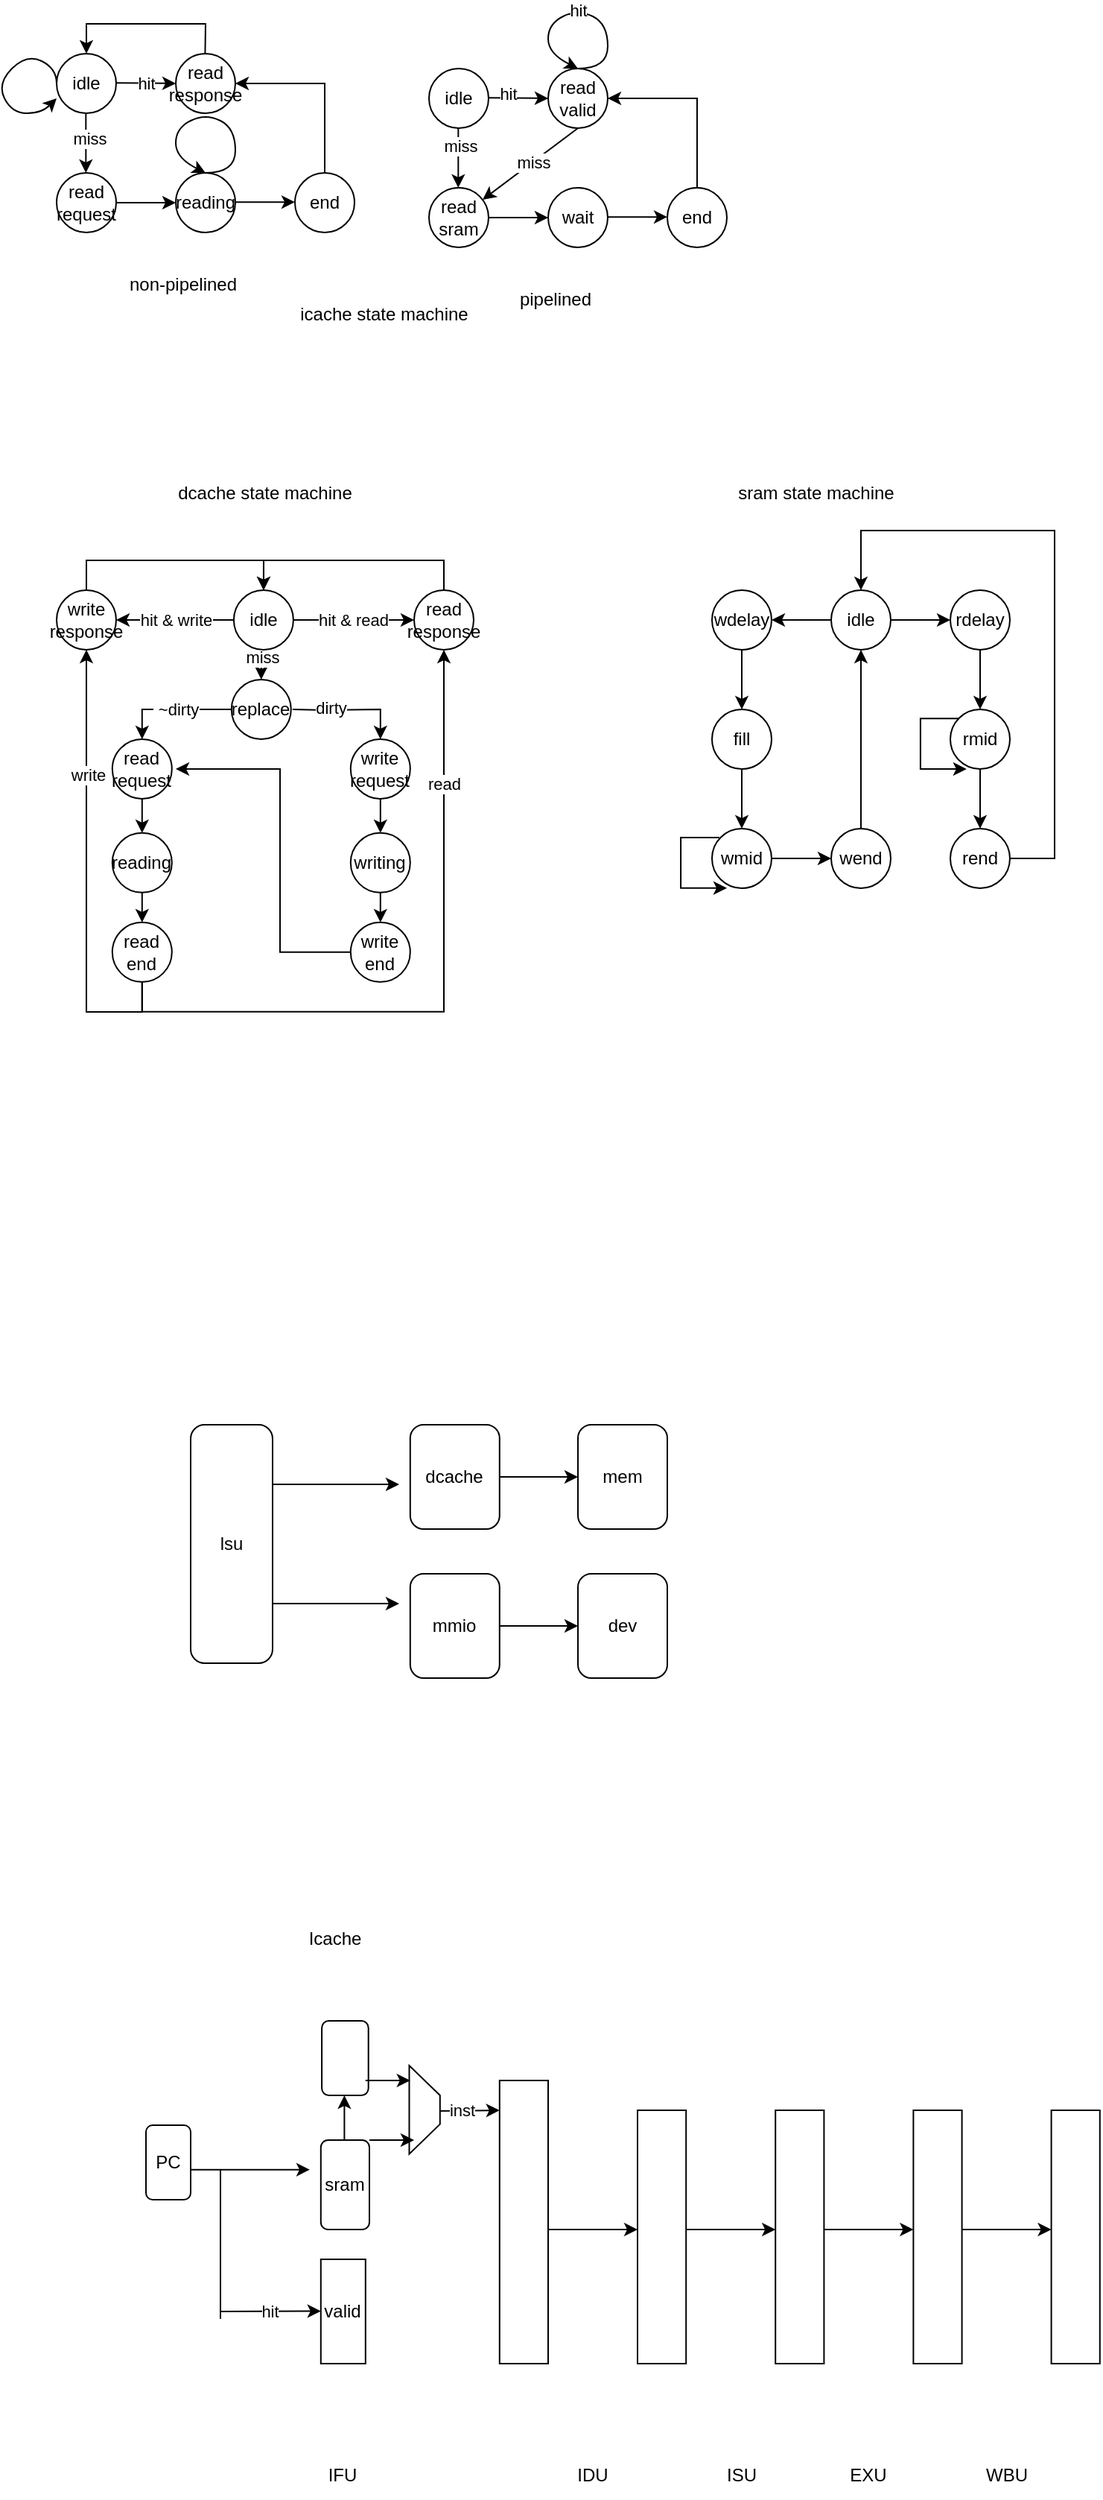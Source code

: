 <mxfile version="22.1.11" type="github">
  <diagram name="Page-1" id="6IvI2dqGOkwv_t9zODMt">
    <mxGraphModel dx="772" dy="395" grid="1" gridSize="10" guides="1" tooltips="0" connect="1" arrows="1" fold="1" page="1" pageScale="1" pageWidth="827" pageHeight="1169" math="0" shadow="0">
      <root>
        <mxCell id="0" />
        <mxCell id="1" parent="0" />
        <mxCell id="MyRoPme_2_f_XvVONNtD-1" value="idle" style="ellipse;whiteSpace=wrap;html=1;aspect=fixed;" parent="1" vertex="1">
          <mxGeometry x="120" y="160" width="40" height="40" as="geometry" />
        </mxCell>
        <mxCell id="MyRoPme_2_f_XvVONNtD-4" value="read response" style="ellipse;whiteSpace=wrap;html=1;aspect=fixed;" parent="1" vertex="1">
          <mxGeometry x="200" y="160" width="40" height="40" as="geometry" />
        </mxCell>
        <mxCell id="MyRoPme_2_f_XvVONNtD-5" value="read request" style="ellipse;whiteSpace=wrap;html=1;aspect=fixed;" parent="1" vertex="1">
          <mxGeometry x="120" y="240" width="40" height="40" as="geometry" />
        </mxCell>
        <mxCell id="MyRoPme_2_f_XvVONNtD-6" value="reading" style="ellipse;whiteSpace=wrap;html=1;aspect=fixed;" parent="1" vertex="1">
          <mxGeometry x="200" y="240" width="40" height="40" as="geometry" />
        </mxCell>
        <mxCell id="MyRoPme_2_f_XvVONNtD-7" value="end" style="ellipse;whiteSpace=wrap;html=1;aspect=fixed;" parent="1" vertex="1">
          <mxGeometry x="280" y="240" width="40" height="40" as="geometry" />
        </mxCell>
        <mxCell id="MyRoPme_2_f_XvVONNtD-8" value="" style="edgeStyle=none;orthogonalLoop=1;jettySize=auto;html=1;rounded=0;entryX=0;entryY=0.5;entryDx=0;entryDy=0;" parent="1" target="MyRoPme_2_f_XvVONNtD-4" edge="1">
          <mxGeometry width="80" relative="1" as="geometry">
            <mxPoint x="160" y="179.58" as="sourcePoint" />
            <mxPoint x="180" y="180" as="targetPoint" />
            <Array as="points" />
          </mxGeometry>
        </mxCell>
        <mxCell id="MyRoPme_2_f_XvVONNtD-33" value="hit" style="edgeLabel;html=1;align=center;verticalAlign=middle;resizable=0;points=[];" parent="MyRoPme_2_f_XvVONNtD-8" vertex="1" connectable="0">
          <mxGeometry x="0.228" relative="1" as="geometry">
            <mxPoint x="-5" as="offset" />
          </mxGeometry>
        </mxCell>
        <mxCell id="MyRoPme_2_f_XvVONNtD-15" value="" style="edgeStyle=none;orthogonalLoop=1;jettySize=auto;html=1;rounded=0;entryX=0.5;entryY=0;entryDx=0;entryDy=0;" parent="1" target="MyRoPme_2_f_XvVONNtD-1" edge="1">
          <mxGeometry width="80" relative="1" as="geometry">
            <mxPoint x="219.71" y="160" as="sourcePoint" />
            <mxPoint x="110" y="140" as="targetPoint" />
            <Array as="points">
              <mxPoint x="220" y="140" />
              <mxPoint x="140" y="140" />
            </Array>
          </mxGeometry>
        </mxCell>
        <mxCell id="MyRoPme_2_f_XvVONNtD-16" value="" style="endArrow=classic;html=1;rounded=0;" parent="1" edge="1">
          <mxGeometry width="50" height="50" relative="1" as="geometry">
            <mxPoint x="139.66" y="200" as="sourcePoint" />
            <mxPoint x="139.66" y="240" as="targetPoint" />
          </mxGeometry>
        </mxCell>
        <mxCell id="MyRoPme_2_f_XvVONNtD-34" value="miss" style="edgeLabel;html=1;align=center;verticalAlign=middle;resizable=0;points=[];" parent="MyRoPme_2_f_XvVONNtD-16" vertex="1" connectable="0">
          <mxGeometry x="-0.15" y="2" relative="1" as="geometry">
            <mxPoint as="offset" />
          </mxGeometry>
        </mxCell>
        <mxCell id="MyRoPme_2_f_XvVONNtD-17" value="" style="endArrow=classic;html=1;rounded=0;entryX=0;entryY=0.5;entryDx=0;entryDy=0;" parent="1" target="MyRoPme_2_f_XvVONNtD-6" edge="1">
          <mxGeometry width="50" height="50" relative="1" as="geometry">
            <mxPoint x="160" y="260" as="sourcePoint" />
            <mxPoint x="210.34" y="270" as="targetPoint" />
          </mxGeometry>
        </mxCell>
        <mxCell id="MyRoPme_2_f_XvVONNtD-18" value="" style="endArrow=classic;html=1;rounded=0;entryX=0;entryY=0.5;entryDx=0;entryDy=0;" parent="1" edge="1">
          <mxGeometry width="50" height="50" relative="1" as="geometry">
            <mxPoint x="240" y="259.58" as="sourcePoint" />
            <mxPoint x="280" y="259.58" as="targetPoint" />
          </mxGeometry>
        </mxCell>
        <mxCell id="MyRoPme_2_f_XvVONNtD-19" value="" style="endArrow=classic;html=1;rounded=0;exitX=0.5;exitY=0;exitDx=0;exitDy=0;entryX=1;entryY=0.5;entryDx=0;entryDy=0;" parent="1" source="MyRoPme_2_f_XvVONNtD-7" target="MyRoPme_2_f_XvVONNtD-4" edge="1">
          <mxGeometry width="50" height="50" relative="1" as="geometry">
            <mxPoint x="290" y="210" as="sourcePoint" />
            <mxPoint x="340" y="160" as="targetPoint" />
            <Array as="points">
              <mxPoint x="300" y="180" />
            </Array>
          </mxGeometry>
        </mxCell>
        <mxCell id="MyRoPme_2_f_XvVONNtD-20" value="non-pipelined" style="text;strokeColor=none;align=center;fillColor=none;html=1;verticalAlign=middle;whiteSpace=wrap;rounded=0;" parent="1" vertex="1">
          <mxGeometry x="150" y="300" width="110" height="30" as="geometry" />
        </mxCell>
        <mxCell id="MyRoPme_2_f_XvVONNtD-21" value="idle" style="ellipse;whiteSpace=wrap;html=1;aspect=fixed;" parent="1" vertex="1">
          <mxGeometry x="370" y="170" width="40" height="40" as="geometry" />
        </mxCell>
        <mxCell id="MyRoPme_2_f_XvVONNtD-22" value="read valid" style="ellipse;whiteSpace=wrap;html=1;aspect=fixed;" parent="1" vertex="1">
          <mxGeometry x="450" y="170" width="40" height="40" as="geometry" />
        </mxCell>
        <mxCell id="MyRoPme_2_f_XvVONNtD-23" value="read sram" style="ellipse;whiteSpace=wrap;html=1;aspect=fixed;" parent="1" vertex="1">
          <mxGeometry x="370" y="250" width="40" height="40" as="geometry" />
        </mxCell>
        <mxCell id="MyRoPme_2_f_XvVONNtD-24" value="wait" style="ellipse;whiteSpace=wrap;html=1;aspect=fixed;" parent="1" vertex="1">
          <mxGeometry x="450" y="250" width="40" height="40" as="geometry" />
        </mxCell>
        <mxCell id="MyRoPme_2_f_XvVONNtD-25" value="end" style="ellipse;whiteSpace=wrap;html=1;aspect=fixed;" parent="1" vertex="1">
          <mxGeometry x="530" y="250" width="40" height="40" as="geometry" />
        </mxCell>
        <mxCell id="MyRoPme_2_f_XvVONNtD-26" value="" style="edgeStyle=none;orthogonalLoop=1;jettySize=auto;html=1;rounded=0;entryX=0;entryY=0.5;entryDx=0;entryDy=0;" parent="1" target="MyRoPme_2_f_XvVONNtD-22" edge="1">
          <mxGeometry width="80" relative="1" as="geometry">
            <mxPoint x="410" y="189.58" as="sourcePoint" />
            <mxPoint x="430" y="190" as="targetPoint" />
            <Array as="points" />
          </mxGeometry>
        </mxCell>
        <mxCell id="MyRoPme_2_f_XvVONNtD-37" value="hit" style="edgeLabel;html=1;align=center;verticalAlign=middle;resizable=0;points=[];" parent="MyRoPme_2_f_XvVONNtD-26" vertex="1" connectable="0">
          <mxGeometry x="-0.35" y="3" relative="1" as="geometry">
            <mxPoint as="offset" />
          </mxGeometry>
        </mxCell>
        <mxCell id="MyRoPme_2_f_XvVONNtD-28" value="" style="endArrow=classic;html=1;rounded=0;" parent="1" edge="1">
          <mxGeometry width="50" height="50" relative="1" as="geometry">
            <mxPoint x="389.66" y="210" as="sourcePoint" />
            <mxPoint x="389.66" y="250" as="targetPoint" />
          </mxGeometry>
        </mxCell>
        <mxCell id="MyRoPme_2_f_XvVONNtD-38" value="miss" style="edgeLabel;html=1;align=center;verticalAlign=middle;resizable=0;points=[];" parent="MyRoPme_2_f_XvVONNtD-28" vertex="1" connectable="0">
          <mxGeometry x="-0.395" y="1" relative="1" as="geometry">
            <mxPoint as="offset" />
          </mxGeometry>
        </mxCell>
        <mxCell id="MyRoPme_2_f_XvVONNtD-29" value="" style="endArrow=classic;html=1;rounded=0;entryX=0;entryY=0.5;entryDx=0;entryDy=0;" parent="1" target="MyRoPme_2_f_XvVONNtD-24" edge="1">
          <mxGeometry width="50" height="50" relative="1" as="geometry">
            <mxPoint x="410" y="270" as="sourcePoint" />
            <mxPoint x="460.34" y="280" as="targetPoint" />
          </mxGeometry>
        </mxCell>
        <mxCell id="MyRoPme_2_f_XvVONNtD-30" value="" style="endArrow=classic;html=1;rounded=0;entryX=0;entryY=0.5;entryDx=0;entryDy=0;" parent="1" edge="1">
          <mxGeometry width="50" height="50" relative="1" as="geometry">
            <mxPoint x="490" y="269.58" as="sourcePoint" />
            <mxPoint x="530" y="269.58" as="targetPoint" />
          </mxGeometry>
        </mxCell>
        <mxCell id="MyRoPme_2_f_XvVONNtD-31" value="" style="endArrow=classic;html=1;rounded=0;exitX=0.5;exitY=0;exitDx=0;exitDy=0;entryX=1;entryY=0.5;entryDx=0;entryDy=0;" parent="1" source="MyRoPme_2_f_XvVONNtD-25" target="MyRoPme_2_f_XvVONNtD-22" edge="1">
          <mxGeometry width="50" height="50" relative="1" as="geometry">
            <mxPoint x="540" y="220" as="sourcePoint" />
            <mxPoint x="590" y="170" as="targetPoint" />
            <Array as="points">
              <mxPoint x="550" y="190" />
            </Array>
          </mxGeometry>
        </mxCell>
        <mxCell id="MyRoPme_2_f_XvVONNtD-32" value="pipelined" style="text;strokeColor=none;align=center;fillColor=none;html=1;verticalAlign=middle;whiteSpace=wrap;rounded=0;" parent="1" vertex="1">
          <mxGeometry x="400" y="310" width="110" height="30" as="geometry" />
        </mxCell>
        <mxCell id="MyRoPme_2_f_XvVONNtD-40" value="" style="endArrow=classic;html=1;rounded=0;exitX=0.5;exitY=1;exitDx=0;exitDy=0;" parent="1" source="MyRoPme_2_f_XvVONNtD-22" target="MyRoPme_2_f_XvVONNtD-23" edge="1">
          <mxGeometry width="50" height="50" relative="1" as="geometry">
            <mxPoint x="490" y="250" as="sourcePoint" />
            <mxPoint x="540" y="200" as="targetPoint" />
          </mxGeometry>
        </mxCell>
        <mxCell id="MyRoPme_2_f_XvVONNtD-41" value="miss" style="edgeLabel;html=1;align=center;verticalAlign=middle;resizable=0;points=[];" parent="MyRoPme_2_f_XvVONNtD-40" vertex="1" connectable="0">
          <mxGeometry x="-0.059" relative="1" as="geometry">
            <mxPoint as="offset" />
          </mxGeometry>
        </mxCell>
        <mxCell id="MyRoPme_2_f_XvVONNtD-44" value="" style="curved=1;endArrow=classic;html=1;rounded=0;exitX=0.5;exitY=0;exitDx=0;exitDy=0;" parent="1" source="MyRoPme_2_f_XvVONNtD-22" edge="1">
          <mxGeometry width="50" height="50" relative="1" as="geometry">
            <mxPoint x="490" y="150" as="sourcePoint" />
            <mxPoint x="470" y="170" as="targetPoint" />
            <Array as="points">
              <mxPoint x="490" y="170" />
              <mxPoint x="490" y="140" />
              <mxPoint x="470" y="130" />
              <mxPoint x="450" y="140" />
              <mxPoint x="450" y="160" />
            </Array>
          </mxGeometry>
        </mxCell>
        <mxCell id="MyRoPme_2_f_XvVONNtD-45" value="hit" style="edgeLabel;html=1;align=center;verticalAlign=middle;resizable=0;points=[];" parent="MyRoPme_2_f_XvVONNtD-44" vertex="1" connectable="0">
          <mxGeometry x="-0.025" y="-2" relative="1" as="geometry">
            <mxPoint x="-6" as="offset" />
          </mxGeometry>
        </mxCell>
        <mxCell id="UGOrZECpqcDOys5kGGSI-1" value="icache state machine" style="text;strokeColor=none;align=center;fillColor=none;html=1;verticalAlign=middle;whiteSpace=wrap;rounded=0;" parent="1" vertex="1">
          <mxGeometry x="280" y="320" width="120" height="30" as="geometry" />
        </mxCell>
        <mxCell id="UGOrZECpqcDOys5kGGSI-2" value="" style="curved=1;endArrow=classic;html=1;rounded=0;exitX=0;exitY=0.5;exitDx=0;exitDy=0;" parent="1" source="MyRoPme_2_f_XvVONNtD-1" edge="1">
          <mxGeometry width="50" height="50" relative="1" as="geometry">
            <mxPoint x="110" y="170" as="sourcePoint" />
            <mxPoint x="120" y="190" as="targetPoint" />
            <Array as="points">
              <mxPoint x="120" y="170" />
              <mxPoint x="100" y="160" />
              <mxPoint x="80" y="180" />
              <mxPoint x="90" y="200" />
              <mxPoint x="110" y="200" />
            </Array>
          </mxGeometry>
        </mxCell>
        <mxCell id="UGOrZECpqcDOys5kGGSI-4" value="" style="curved=1;endArrow=classic;html=1;rounded=0;exitX=0.5;exitY=0;exitDx=0;exitDy=0;" parent="1" edge="1">
          <mxGeometry width="50" height="50" relative="1" as="geometry">
            <mxPoint x="220" y="240" as="sourcePoint" />
            <mxPoint x="220" y="240" as="targetPoint" />
            <Array as="points">
              <mxPoint x="240" y="240" />
              <mxPoint x="240" y="210" />
              <mxPoint x="220" y="200" />
              <mxPoint x="200" y="210" />
              <mxPoint x="200" y="230" />
            </Array>
          </mxGeometry>
        </mxCell>
        <mxCell id="UGOrZECpqcDOys5kGGSI-6" value="dcache state machine" style="text;strokeColor=none;align=center;fillColor=none;html=1;verticalAlign=middle;whiteSpace=wrap;rounded=0;" parent="1" vertex="1">
          <mxGeometry x="125" y="440" width="270" height="30" as="geometry" />
        </mxCell>
        <mxCell id="-nldkKf92ze91jBVlkhs-7" style="edgeStyle=orthogonalEdgeStyle;rounded=0;orthogonalLoop=1;jettySize=auto;html=1;exitX=1;exitY=0.5;exitDx=0;exitDy=0;entryX=0;entryY=0.5;entryDx=0;entryDy=0;" parent="1" source="-nldkKf92ze91jBVlkhs-1" target="-nldkKf92ze91jBVlkhs-3" edge="1">
          <mxGeometry relative="1" as="geometry" />
        </mxCell>
        <mxCell id="-nldkKf92ze91jBVlkhs-11" value="hit &amp;amp; read" style="edgeLabel;html=1;align=center;verticalAlign=middle;resizable=0;points=[];" parent="-nldkKf92ze91jBVlkhs-7" vertex="1" connectable="0">
          <mxGeometry x="-0.335" y="2" relative="1" as="geometry">
            <mxPoint x="13" y="2" as="offset" />
          </mxGeometry>
        </mxCell>
        <mxCell id="-nldkKf92ze91jBVlkhs-8" style="edgeStyle=orthogonalEdgeStyle;rounded=0;orthogonalLoop=1;jettySize=auto;html=1;exitX=0;exitY=0.5;exitDx=0;exitDy=0;entryX=1;entryY=0.5;entryDx=0;entryDy=0;" parent="1" source="-nldkKf92ze91jBVlkhs-1" target="-nldkKf92ze91jBVlkhs-4" edge="1">
          <mxGeometry relative="1" as="geometry" />
        </mxCell>
        <mxCell id="-nldkKf92ze91jBVlkhs-12" value="hit &amp;amp; write" style="edgeLabel;html=1;align=center;verticalAlign=middle;resizable=0;points=[];" parent="-nldkKf92ze91jBVlkhs-8" vertex="1" connectable="0">
          <mxGeometry x="0.081" relative="1" as="geometry">
            <mxPoint x="3" as="offset" />
          </mxGeometry>
        </mxCell>
        <mxCell id="-nldkKf92ze91jBVlkhs-23" style="edgeStyle=orthogonalEdgeStyle;rounded=0;orthogonalLoop=1;jettySize=auto;html=1;entryX=0.5;entryY=0;entryDx=0;entryDy=0;" parent="1" target="-nldkKf92ze91jBVlkhs-14" edge="1">
          <mxGeometry relative="1" as="geometry">
            <mxPoint x="278.44" y="600" as="sourcePoint" />
          </mxGeometry>
        </mxCell>
        <mxCell id="dvUM08QcqzhEeXz82Udo-7" value="dirty" style="edgeLabel;html=1;align=center;verticalAlign=middle;resizable=0;points=[];" parent="-nldkKf92ze91jBVlkhs-23" vertex="1" connectable="0">
          <mxGeometry x="-0.351" y="1" relative="1" as="geometry">
            <mxPoint as="offset" />
          </mxGeometry>
        </mxCell>
        <mxCell id="19uxJdZk9k-Svi6aBThw-1" style="edgeStyle=orthogonalEdgeStyle;rounded=0;orthogonalLoop=1;jettySize=auto;html=1;exitX=0;exitY=0.5;exitDx=0;exitDy=0;entryX=0.5;entryY=0;entryDx=0;entryDy=0;" parent="1" source="dvUM08QcqzhEeXz82Udo-1" target="-nldkKf92ze91jBVlkhs-13" edge="1">
          <mxGeometry relative="1" as="geometry" />
        </mxCell>
        <mxCell id="19uxJdZk9k-Svi6aBThw-2" value="&amp;nbsp;~dirty" style="edgeLabel;html=1;align=center;verticalAlign=middle;resizable=0;points=[];" parent="19uxJdZk9k-Svi6aBThw-1" vertex="1" connectable="0">
          <mxGeometry x="-0.05" relative="1" as="geometry">
            <mxPoint as="offset" />
          </mxGeometry>
        </mxCell>
        <mxCell id="dvUM08QcqzhEeXz82Udo-4" style="edgeStyle=orthogonalEdgeStyle;rounded=0;orthogonalLoop=1;jettySize=auto;html=1;exitX=0.5;exitY=1;exitDx=0;exitDy=0;entryX=0.5;entryY=0;entryDx=0;entryDy=0;" parent="1" source="-nldkKf92ze91jBVlkhs-1" target="dvUM08QcqzhEeXz82Udo-1" edge="1">
          <mxGeometry relative="1" as="geometry" />
        </mxCell>
        <mxCell id="dvUM08QcqzhEeXz82Udo-6" value="miss" style="edgeLabel;html=1;align=center;verticalAlign=middle;resizable=0;points=[];" parent="dvUM08QcqzhEeXz82Udo-4" vertex="1" connectable="0">
          <mxGeometry x="-0.376" y="1" relative="1" as="geometry">
            <mxPoint x="-1" as="offset" />
          </mxGeometry>
        </mxCell>
        <mxCell id="-nldkKf92ze91jBVlkhs-1" value="idle" style="ellipse;whiteSpace=wrap;html=1;aspect=fixed;" parent="1" vertex="1">
          <mxGeometry x="238.96" y="520" width="40" height="40" as="geometry" />
        </mxCell>
        <mxCell id="-nldkKf92ze91jBVlkhs-9" style="edgeStyle=orthogonalEdgeStyle;rounded=0;orthogonalLoop=1;jettySize=auto;html=1;exitX=0.5;exitY=0;exitDx=0;exitDy=0;entryX=0.5;entryY=0;entryDx=0;entryDy=0;" parent="1" source="-nldkKf92ze91jBVlkhs-3" target="-nldkKf92ze91jBVlkhs-1" edge="1">
          <mxGeometry relative="1" as="geometry" />
        </mxCell>
        <mxCell id="-nldkKf92ze91jBVlkhs-3" value="read&lt;br&gt;response" style="ellipse;whiteSpace=wrap;html=1;aspect=fixed;" parent="1" vertex="1">
          <mxGeometry x="360" y="520" width="40" height="40" as="geometry" />
        </mxCell>
        <mxCell id="-nldkKf92ze91jBVlkhs-10" style="edgeStyle=orthogonalEdgeStyle;rounded=0;orthogonalLoop=1;jettySize=auto;html=1;exitX=0.5;exitY=0;exitDx=0;exitDy=0;entryX=0.5;entryY=0;entryDx=0;entryDy=0;" parent="1" source="-nldkKf92ze91jBVlkhs-4" target="-nldkKf92ze91jBVlkhs-1" edge="1">
          <mxGeometry relative="1" as="geometry" />
        </mxCell>
        <mxCell id="-nldkKf92ze91jBVlkhs-4" value="write&lt;br&gt;response" style="ellipse;whiteSpace=wrap;html=1;aspect=fixed;" parent="1" vertex="1">
          <mxGeometry x="120" y="520" width="40" height="40" as="geometry" />
        </mxCell>
        <mxCell id="19uxJdZk9k-Svi6aBThw-4" style="edgeStyle=orthogonalEdgeStyle;rounded=0;orthogonalLoop=1;jettySize=auto;html=1;exitX=0.5;exitY=1;exitDx=0;exitDy=0;entryX=0.5;entryY=0;entryDx=0;entryDy=0;" parent="1" source="-nldkKf92ze91jBVlkhs-13" target="-nldkKf92ze91jBVlkhs-15" edge="1">
          <mxGeometry relative="1" as="geometry" />
        </mxCell>
        <mxCell id="-nldkKf92ze91jBVlkhs-13" value="read&lt;br&gt;request" style="ellipse;whiteSpace=wrap;html=1;aspect=fixed;" parent="1" vertex="1">
          <mxGeometry x="157.4" y="620" width="40" height="40" as="geometry" />
        </mxCell>
        <mxCell id="-nldkKf92ze91jBVlkhs-25" style="edgeStyle=orthogonalEdgeStyle;rounded=0;orthogonalLoop=1;jettySize=auto;html=1;exitX=0.5;exitY=1;exitDx=0;exitDy=0;entryX=0.5;entryY=0;entryDx=0;entryDy=0;" parent="1" source="-nldkKf92ze91jBVlkhs-14" target="-nldkKf92ze91jBVlkhs-16" edge="1">
          <mxGeometry relative="1" as="geometry" />
        </mxCell>
        <mxCell id="-nldkKf92ze91jBVlkhs-14" value="write&lt;br&gt;request" style="ellipse;whiteSpace=wrap;html=1;aspect=fixed;" parent="1" vertex="1">
          <mxGeometry x="317.4" y="620" width="40" height="40" as="geometry" />
        </mxCell>
        <mxCell id="dvUM08QcqzhEeXz82Udo-9" style="edgeStyle=orthogonalEdgeStyle;rounded=0;orthogonalLoop=1;jettySize=auto;html=1;exitX=0.5;exitY=1;exitDx=0;exitDy=0;entryX=0.5;entryY=0;entryDx=0;entryDy=0;" parent="1" source="-nldkKf92ze91jBVlkhs-15" target="-nldkKf92ze91jBVlkhs-17" edge="1">
          <mxGeometry relative="1" as="geometry" />
        </mxCell>
        <mxCell id="-nldkKf92ze91jBVlkhs-15" value="reading" style="ellipse;whiteSpace=wrap;html=1;aspect=fixed;" parent="1" vertex="1">
          <mxGeometry x="157.4" y="682.93" width="40" height="40" as="geometry" />
        </mxCell>
        <mxCell id="dvUM08QcqzhEeXz82Udo-11" style="edgeStyle=orthogonalEdgeStyle;rounded=0;orthogonalLoop=1;jettySize=auto;html=1;exitX=0.5;exitY=1;exitDx=0;exitDy=0;entryX=0.5;entryY=0;entryDx=0;entryDy=0;" parent="1" source="-nldkKf92ze91jBVlkhs-16" target="dvUM08QcqzhEeXz82Udo-10" edge="1">
          <mxGeometry relative="1" as="geometry" />
        </mxCell>
        <mxCell id="-nldkKf92ze91jBVlkhs-16" value="writing" style="ellipse;whiteSpace=wrap;html=1;aspect=fixed;" parent="1" vertex="1">
          <mxGeometry x="317.4" y="682.93" width="40" height="40" as="geometry" />
        </mxCell>
        <mxCell id="19uxJdZk9k-Svi6aBThw-5" style="edgeStyle=orthogonalEdgeStyle;rounded=0;orthogonalLoop=1;jettySize=auto;html=1;exitX=0.5;exitY=1;exitDx=0;exitDy=0;entryX=0.5;entryY=1;entryDx=0;entryDy=0;" parent="1" source="-nldkKf92ze91jBVlkhs-17" target="-nldkKf92ze91jBVlkhs-4" edge="1">
          <mxGeometry relative="1" as="geometry">
            <Array as="points">
              <mxPoint x="177" y="803" />
              <mxPoint x="140" y="803" />
            </Array>
          </mxGeometry>
        </mxCell>
        <mxCell id="19uxJdZk9k-Svi6aBThw-8" value="write" style="edgeLabel;html=1;align=center;verticalAlign=middle;resizable=0;points=[];" parent="19uxJdZk9k-Svi6aBThw-5" vertex="1" connectable="0">
          <mxGeometry x="0.446" y="-1" relative="1" as="geometry">
            <mxPoint as="offset" />
          </mxGeometry>
        </mxCell>
        <mxCell id="19uxJdZk9k-Svi6aBThw-6" style="edgeStyle=orthogonalEdgeStyle;rounded=0;orthogonalLoop=1;jettySize=auto;html=1;exitX=0.5;exitY=1;exitDx=0;exitDy=0;entryX=0.5;entryY=1;entryDx=0;entryDy=0;" parent="1" source="-nldkKf92ze91jBVlkhs-17" target="-nldkKf92ze91jBVlkhs-3" edge="1">
          <mxGeometry relative="1" as="geometry" />
        </mxCell>
        <mxCell id="19uxJdZk9k-Svi6aBThw-9" value="read" style="edgeLabel;html=1;align=center;verticalAlign=middle;resizable=0;points=[];" parent="19uxJdZk9k-Svi6aBThw-6" vertex="1" connectable="0">
          <mxGeometry x="0.472" y="1" relative="1" as="geometry">
            <mxPoint x="1" y="-33" as="offset" />
          </mxGeometry>
        </mxCell>
        <mxCell id="-nldkKf92ze91jBVlkhs-17" value="read&lt;br&gt;end" style="ellipse;whiteSpace=wrap;html=1;aspect=fixed;" parent="1" vertex="1">
          <mxGeometry x="157.4" y="742.93" width="40" height="40" as="geometry" />
        </mxCell>
        <mxCell id="dvUM08QcqzhEeXz82Udo-1" value="replace" style="ellipse;whiteSpace=wrap;html=1;aspect=fixed;" parent="1" vertex="1">
          <mxGeometry x="237.4" y="580" width="40" height="40" as="geometry" />
        </mxCell>
        <mxCell id="dvUM08QcqzhEeXz82Udo-12" style="edgeStyle=orthogonalEdgeStyle;rounded=0;orthogonalLoop=1;jettySize=auto;html=1;exitX=0;exitY=0.5;exitDx=0;exitDy=0;" parent="1" source="dvUM08QcqzhEeXz82Udo-10" edge="1">
          <mxGeometry relative="1" as="geometry">
            <mxPoint x="200" y="640" as="targetPoint" />
            <Array as="points">
              <mxPoint x="270" y="763" />
              <mxPoint x="270" y="640" />
            </Array>
          </mxGeometry>
        </mxCell>
        <mxCell id="dvUM08QcqzhEeXz82Udo-10" value="write&lt;br&gt;end" style="ellipse;whiteSpace=wrap;html=1;aspect=fixed;" parent="1" vertex="1">
          <mxGeometry x="317.4" y="742.93" width="40" height="40" as="geometry" />
        </mxCell>
        <mxCell id="dvUM08QcqzhEeXz82Udo-13" value="sram state machine" style="text;strokeColor=none;align=center;fillColor=none;html=1;verticalAlign=middle;whiteSpace=wrap;rounded=0;" parent="1" vertex="1">
          <mxGeometry x="560" y="440" width="140" height="30" as="geometry" />
        </mxCell>
        <mxCell id="dvUM08QcqzhEeXz82Udo-22" style="edgeStyle=orthogonalEdgeStyle;rounded=0;orthogonalLoop=1;jettySize=auto;html=1;exitX=1;exitY=0.5;exitDx=0;exitDy=0;entryX=0;entryY=0.5;entryDx=0;entryDy=0;" parent="1" source="dvUM08QcqzhEeXz82Udo-14" target="dvUM08QcqzhEeXz82Udo-15" edge="1">
          <mxGeometry relative="1" as="geometry" />
        </mxCell>
        <mxCell id="dvUM08QcqzhEeXz82Udo-26" style="edgeStyle=orthogonalEdgeStyle;rounded=0;orthogonalLoop=1;jettySize=auto;html=1;exitX=0;exitY=0.5;exitDx=0;exitDy=0;entryX=1;entryY=0.5;entryDx=0;entryDy=0;" parent="1" source="dvUM08QcqzhEeXz82Udo-14" target="dvUM08QcqzhEeXz82Udo-16" edge="1">
          <mxGeometry relative="1" as="geometry" />
        </mxCell>
        <mxCell id="dvUM08QcqzhEeXz82Udo-14" value="idle" style="ellipse;whiteSpace=wrap;html=1;aspect=fixed;" parent="1" vertex="1">
          <mxGeometry x="640" y="520" width="40" height="40" as="geometry" />
        </mxCell>
        <mxCell id="dvUM08QcqzhEeXz82Udo-23" style="edgeStyle=orthogonalEdgeStyle;rounded=0;orthogonalLoop=1;jettySize=auto;html=1;exitX=0.5;exitY=1;exitDx=0;exitDy=0;entryX=0.5;entryY=0;entryDx=0;entryDy=0;" parent="1" source="dvUM08QcqzhEeXz82Udo-15" target="dvUM08QcqzhEeXz82Udo-18" edge="1">
          <mxGeometry relative="1" as="geometry" />
        </mxCell>
        <mxCell id="dvUM08QcqzhEeXz82Udo-15" value="rdelay" style="ellipse;whiteSpace=wrap;html=1;aspect=fixed;" parent="1" vertex="1">
          <mxGeometry x="720" y="520" width="40" height="40" as="geometry" />
        </mxCell>
        <mxCell id="dvUM08QcqzhEeXz82Udo-27" style="edgeStyle=orthogonalEdgeStyle;rounded=0;orthogonalLoop=1;jettySize=auto;html=1;exitX=0.5;exitY=1;exitDx=0;exitDy=0;entryX=0.5;entryY=0;entryDx=0;entryDy=0;" parent="1" source="dvUM08QcqzhEeXz82Udo-16" target="dvUM08QcqzhEeXz82Udo-17" edge="1">
          <mxGeometry relative="1" as="geometry" />
        </mxCell>
        <mxCell id="dvUM08QcqzhEeXz82Udo-16" value="wdelay" style="ellipse;whiteSpace=wrap;html=1;aspect=fixed;" parent="1" vertex="1">
          <mxGeometry x="560" y="520" width="40" height="40" as="geometry" />
        </mxCell>
        <mxCell id="dvUM08QcqzhEeXz82Udo-28" style="edgeStyle=orthogonalEdgeStyle;rounded=0;orthogonalLoop=1;jettySize=auto;html=1;exitX=0.5;exitY=1;exitDx=0;exitDy=0;entryX=0.5;entryY=0;entryDx=0;entryDy=0;" parent="1" source="dvUM08QcqzhEeXz82Udo-17" target="dvUM08QcqzhEeXz82Udo-20" edge="1">
          <mxGeometry relative="1" as="geometry" />
        </mxCell>
        <mxCell id="dvUM08QcqzhEeXz82Udo-17" value="fill" style="ellipse;whiteSpace=wrap;html=1;aspect=fixed;" parent="1" vertex="1">
          <mxGeometry x="560" y="600" width="40" height="40" as="geometry" />
        </mxCell>
        <mxCell id="dvUM08QcqzhEeXz82Udo-24" style="edgeStyle=orthogonalEdgeStyle;rounded=0;orthogonalLoop=1;jettySize=auto;html=1;exitX=0.5;exitY=1;exitDx=0;exitDy=0;entryX=0.5;entryY=0;entryDx=0;entryDy=0;" parent="1" source="dvUM08QcqzhEeXz82Udo-18" target="dvUM08QcqzhEeXz82Udo-19" edge="1">
          <mxGeometry relative="1" as="geometry" />
        </mxCell>
        <mxCell id="dvUM08QcqzhEeXz82Udo-18" value="rmid" style="ellipse;whiteSpace=wrap;html=1;aspect=fixed;" parent="1" vertex="1">
          <mxGeometry x="720" y="600" width="40" height="40" as="geometry" />
        </mxCell>
        <mxCell id="dvUM08QcqzhEeXz82Udo-25" style="edgeStyle=orthogonalEdgeStyle;rounded=0;orthogonalLoop=1;jettySize=auto;html=1;exitX=1;exitY=0.5;exitDx=0;exitDy=0;entryX=0.5;entryY=0;entryDx=0;entryDy=0;" parent="1" source="dvUM08QcqzhEeXz82Udo-19" target="dvUM08QcqzhEeXz82Udo-14" edge="1">
          <mxGeometry relative="1" as="geometry">
            <mxPoint x="780" y="480" as="targetPoint" />
            <Array as="points">
              <mxPoint x="790" y="700" />
              <mxPoint x="790" y="480" />
              <mxPoint x="660" y="480" />
            </Array>
          </mxGeometry>
        </mxCell>
        <mxCell id="dvUM08QcqzhEeXz82Udo-19" value="rend" style="ellipse;whiteSpace=wrap;html=1;aspect=fixed;" parent="1" vertex="1">
          <mxGeometry x="720" y="680" width="40" height="40" as="geometry" />
        </mxCell>
        <mxCell id="dvUM08QcqzhEeXz82Udo-29" style="edgeStyle=orthogonalEdgeStyle;rounded=0;orthogonalLoop=1;jettySize=auto;html=1;exitX=1;exitY=0.5;exitDx=0;exitDy=0;entryX=0;entryY=0.5;entryDx=0;entryDy=0;" parent="1" source="dvUM08QcqzhEeXz82Udo-20" target="dvUM08QcqzhEeXz82Udo-21" edge="1">
          <mxGeometry relative="1" as="geometry" />
        </mxCell>
        <mxCell id="dvUM08QcqzhEeXz82Udo-34" style="edgeStyle=orthogonalEdgeStyle;rounded=0;orthogonalLoop=1;jettySize=auto;html=1;exitX=0;exitY=0;exitDx=0;exitDy=0;entryX=0.274;entryY=0.993;entryDx=0;entryDy=0;entryPerimeter=0;" parent="1" edge="1">
          <mxGeometry relative="1" as="geometry">
            <mxPoint x="730.93" y="640" as="targetPoint" />
            <mxPoint x="725.828" y="606.138" as="sourcePoint" />
            <Array as="points">
              <mxPoint x="699.97" y="606.28" />
              <mxPoint x="699.97" y="640.28" />
            </Array>
          </mxGeometry>
        </mxCell>
        <mxCell id="dvUM08QcqzhEeXz82Udo-20" value="wmid" style="ellipse;whiteSpace=wrap;html=1;aspect=fixed;" parent="1" vertex="1">
          <mxGeometry x="560" y="680" width="40" height="40" as="geometry" />
        </mxCell>
        <mxCell id="dvUM08QcqzhEeXz82Udo-30" style="edgeStyle=orthogonalEdgeStyle;rounded=0;orthogonalLoop=1;jettySize=auto;html=1;exitX=0.5;exitY=0;exitDx=0;exitDy=0;entryX=0.5;entryY=1;entryDx=0;entryDy=0;" parent="1" source="dvUM08QcqzhEeXz82Udo-21" target="dvUM08QcqzhEeXz82Udo-14" edge="1">
          <mxGeometry relative="1" as="geometry" />
        </mxCell>
        <mxCell id="dvUM08QcqzhEeXz82Udo-21" value="wend" style="ellipse;whiteSpace=wrap;html=1;aspect=fixed;" parent="1" vertex="1">
          <mxGeometry x="640" y="680" width="40" height="40" as="geometry" />
        </mxCell>
        <mxCell id="dvUM08QcqzhEeXz82Udo-35" style="edgeStyle=orthogonalEdgeStyle;rounded=0;orthogonalLoop=1;jettySize=auto;html=1;exitX=0;exitY=0;exitDx=0;exitDy=0;entryX=0.274;entryY=0.993;entryDx=0;entryDy=0;entryPerimeter=0;" parent="1" edge="1">
          <mxGeometry relative="1" as="geometry">
            <mxPoint x="570" y="719.9" as="targetPoint" />
            <mxPoint x="564.898" y="686.038" as="sourcePoint" />
            <Array as="points">
              <mxPoint x="539.04" y="686.18" />
              <mxPoint x="539.04" y="720.18" />
            </Array>
          </mxGeometry>
        </mxCell>
        <mxCell id="tH4uRqW8a6d6VudSysMQ-9" style="edgeStyle=orthogonalEdgeStyle;rounded=0;orthogonalLoop=1;jettySize=auto;html=1;exitX=1;exitY=0.25;exitDx=0;exitDy=0;" parent="1" source="tH4uRqW8a6d6VudSysMQ-1" edge="1">
          <mxGeometry relative="1" as="geometry">
            <mxPoint x="350" y="1120" as="targetPoint" />
          </mxGeometry>
        </mxCell>
        <mxCell id="tH4uRqW8a6d6VudSysMQ-10" style="edgeStyle=orthogonalEdgeStyle;rounded=0;orthogonalLoop=1;jettySize=auto;html=1;exitX=1;exitY=0.75;exitDx=0;exitDy=0;" parent="1" source="tH4uRqW8a6d6VudSysMQ-1" edge="1">
          <mxGeometry relative="1" as="geometry">
            <mxPoint x="350" y="1200" as="targetPoint" />
          </mxGeometry>
        </mxCell>
        <mxCell id="tH4uRqW8a6d6VudSysMQ-1" value="lsu" style="rounded=1;whiteSpace=wrap;html=1;arcSize=17;" parent="1" vertex="1">
          <mxGeometry x="210" y="1080" width="55" height="160" as="geometry" />
        </mxCell>
        <mxCell id="tH4uRqW8a6d6VudSysMQ-11" style="edgeStyle=orthogonalEdgeStyle;rounded=0;orthogonalLoop=1;jettySize=auto;html=1;exitX=1;exitY=0.5;exitDx=0;exitDy=0;entryX=0;entryY=0.5;entryDx=0;entryDy=0;" parent="1" source="tH4uRqW8a6d6VudSysMQ-2" target="tH4uRqW8a6d6VudSysMQ-4" edge="1">
          <mxGeometry relative="1" as="geometry" />
        </mxCell>
        <mxCell id="tH4uRqW8a6d6VudSysMQ-2" value="dcache" style="rounded=1;whiteSpace=wrap;html=1;" parent="1" vertex="1">
          <mxGeometry x="357.4" y="1080" width="60" height="70" as="geometry" />
        </mxCell>
        <mxCell id="tH4uRqW8a6d6VudSysMQ-12" style="edgeStyle=orthogonalEdgeStyle;rounded=0;orthogonalLoop=1;jettySize=auto;html=1;exitX=1;exitY=0.5;exitDx=0;exitDy=0;entryX=0;entryY=0.5;entryDx=0;entryDy=0;" parent="1" source="tH4uRqW8a6d6VudSysMQ-3" target="tH4uRqW8a6d6VudSysMQ-5" edge="1">
          <mxGeometry relative="1" as="geometry" />
        </mxCell>
        <mxCell id="tH4uRqW8a6d6VudSysMQ-3" value="mmio" style="rounded=1;whiteSpace=wrap;html=1;" parent="1" vertex="1">
          <mxGeometry x="357.4" y="1180" width="60" height="70" as="geometry" />
        </mxCell>
        <mxCell id="tH4uRqW8a6d6VudSysMQ-4" value="mem" style="rounded=1;whiteSpace=wrap;html=1;" parent="1" vertex="1">
          <mxGeometry x="470" y="1080" width="60" height="70" as="geometry" />
        </mxCell>
        <mxCell id="tH4uRqW8a6d6VudSysMQ-5" value="dev" style="rounded=1;whiteSpace=wrap;html=1;" parent="1" vertex="1">
          <mxGeometry x="470" y="1180" width="60" height="70" as="geometry" />
        </mxCell>
        <mxCell id="gHFoohEnNqiCfj8latkq-1" value="sram" style="rounded=1;whiteSpace=wrap;html=1;" parent="1" vertex="1">
          <mxGeometry x="297.4" y="1560" width="32.6" height="60" as="geometry" />
        </mxCell>
        <mxCell id="gHFoohEnNqiCfj8latkq-3" value="" style="edgeStyle=none;orthogonalLoop=1;jettySize=auto;html=1;rounded=0;" parent="1" edge="1">
          <mxGeometry width="80" relative="1" as="geometry">
            <mxPoint x="210" y="1579.83" as="sourcePoint" />
            <mxPoint x="290" y="1579.83" as="targetPoint" />
            <Array as="points" />
          </mxGeometry>
        </mxCell>
        <mxCell id="gHFoohEnNqiCfj8latkq-14" value="" style="edgeStyle=none;orthogonalLoop=1;jettySize=auto;html=1;rounded=0;" parent="1" edge="1">
          <mxGeometry width="80" relative="1" as="geometry">
            <mxPoint x="373.4" y="1540.5" as="sourcePoint" />
            <mxPoint x="417.4" y="1540" as="targetPoint" />
            <Array as="points" />
          </mxGeometry>
        </mxCell>
        <mxCell id="gHFoohEnNqiCfj8latkq-27" value="inst" style="edgeLabel;html=1;align=center;verticalAlign=middle;resizable=0;points=[];" parent="gHFoohEnNqiCfj8latkq-14" vertex="1" connectable="0">
          <mxGeometry x="-0.177" y="1" relative="1" as="geometry">
            <mxPoint as="offset" />
          </mxGeometry>
        </mxCell>
        <mxCell id="gHFoohEnNqiCfj8latkq-16" value="valid" style="rounded=0;whiteSpace=wrap;html=1;" parent="1" vertex="1">
          <mxGeometry x="297.4" y="1640" width="30" height="70" as="geometry" />
        </mxCell>
        <mxCell id="gHFoohEnNqiCfj8latkq-17" value="" style="edgeStyle=none;orthogonalLoop=1;jettySize=auto;html=1;rounded=0;" parent="1" edge="1">
          <mxGeometry width="80" relative="1" as="geometry">
            <mxPoint x="230" y="1675" as="sourcePoint" />
            <mxPoint x="297.4" y="1674.75" as="targetPoint" />
            <Array as="points" />
          </mxGeometry>
        </mxCell>
        <mxCell id="gHFoohEnNqiCfj8latkq-18" value="hit" style="edgeLabel;html=1;align=center;verticalAlign=middle;resizable=0;points=[];" parent="gHFoohEnNqiCfj8latkq-17" vertex="1" connectable="0">
          <mxGeometry x="-0.033" relative="1" as="geometry">
            <mxPoint as="offset" />
          </mxGeometry>
        </mxCell>
        <mxCell id="gHFoohEnNqiCfj8latkq-22" value="Icache" style="text;strokeColor=none;align=center;fillColor=none;html=1;verticalAlign=middle;whiteSpace=wrap;rounded=0;" parent="1" vertex="1">
          <mxGeometry x="277.4" y="1410" width="60" height="30" as="geometry" />
        </mxCell>
        <mxCell id="gHFoohEnNqiCfj8latkq-23" value="" style="endArrow=none;html=1;rounded=0;" parent="1" edge="1">
          <mxGeometry width="50" height="50" relative="1" as="geometry">
            <mxPoint x="230" y="1680" as="sourcePoint" />
            <mxPoint x="230" y="1580" as="targetPoint" />
            <Array as="points">
              <mxPoint x="230" y="1630" />
            </Array>
          </mxGeometry>
        </mxCell>
        <mxCell id="gHFoohEnNqiCfj8latkq-28" value="IFU" style="text;strokeColor=none;align=center;fillColor=none;html=1;verticalAlign=middle;whiteSpace=wrap;rounded=0;" parent="1" vertex="1">
          <mxGeometry x="282.4" y="1770" width="60" height="30" as="geometry" />
        </mxCell>
        <mxCell id="gHFoohEnNqiCfj8latkq-29" value="" style="rounded=0;whiteSpace=wrap;html=1;" parent="1" vertex="1">
          <mxGeometry x="417.4" y="1520" width="32.6" height="190" as="geometry" />
        </mxCell>
        <mxCell id="gHFoohEnNqiCfj8latkq-30" value="" style="rounded=0;whiteSpace=wrap;html=1;" parent="1" vertex="1">
          <mxGeometry x="510" y="1540" width="32.6" height="170" as="geometry" />
        </mxCell>
        <mxCell id="gHFoohEnNqiCfj8latkq-33" value="" style="edgeStyle=none;orthogonalLoop=1;jettySize=auto;html=1;rounded=0;" parent="1" edge="1">
          <mxGeometry width="80" relative="1" as="geometry">
            <mxPoint x="450" y="1620" as="sourcePoint" />
            <mxPoint x="510" y="1620" as="targetPoint" />
            <Array as="points" />
          </mxGeometry>
        </mxCell>
        <mxCell id="gHFoohEnNqiCfj8latkq-34" value="IDU" style="text;strokeColor=none;align=center;fillColor=none;html=1;verticalAlign=middle;whiteSpace=wrap;rounded=0;" parent="1" vertex="1">
          <mxGeometry x="450" y="1770" width="60" height="30" as="geometry" />
        </mxCell>
        <mxCell id="gHFoohEnNqiCfj8latkq-35" value="" style="rounded=0;whiteSpace=wrap;html=1;" parent="1" vertex="1">
          <mxGeometry x="602.6" y="1540" width="32.6" height="170" as="geometry" />
        </mxCell>
        <mxCell id="gHFoohEnNqiCfj8latkq-36" value="" style="edgeStyle=none;orthogonalLoop=1;jettySize=auto;html=1;rounded=0;" parent="1" edge="1">
          <mxGeometry width="80" relative="1" as="geometry">
            <mxPoint x="542.6" y="1620" as="sourcePoint" />
            <mxPoint x="602.6" y="1620" as="targetPoint" />
            <Array as="points" />
          </mxGeometry>
        </mxCell>
        <mxCell id="gHFoohEnNqiCfj8latkq-37" value="" style="rounded=0;whiteSpace=wrap;html=1;" parent="1" vertex="1">
          <mxGeometry x="695.2" y="1540" width="32.6" height="170" as="geometry" />
        </mxCell>
        <mxCell id="gHFoohEnNqiCfj8latkq-38" value="" style="edgeStyle=none;orthogonalLoop=1;jettySize=auto;html=1;rounded=0;" parent="1" edge="1">
          <mxGeometry width="80" relative="1" as="geometry">
            <mxPoint x="635.2" y="1620" as="sourcePoint" />
            <mxPoint x="695.2" y="1620" as="targetPoint" />
            <Array as="points" />
          </mxGeometry>
        </mxCell>
        <mxCell id="gHFoohEnNqiCfj8latkq-39" value="" style="rounded=0;whiteSpace=wrap;html=1;" parent="1" vertex="1">
          <mxGeometry x="787.8" y="1540" width="32.6" height="170" as="geometry" />
        </mxCell>
        <mxCell id="gHFoohEnNqiCfj8latkq-40" value="" style="edgeStyle=none;orthogonalLoop=1;jettySize=auto;html=1;rounded=0;" parent="1" edge="1">
          <mxGeometry width="80" relative="1" as="geometry">
            <mxPoint x="727.8" y="1620" as="sourcePoint" />
            <mxPoint x="787.8" y="1620" as="targetPoint" />
            <Array as="points" />
          </mxGeometry>
        </mxCell>
        <mxCell id="gHFoohEnNqiCfj8latkq-41" value="ISU" style="text;strokeColor=none;align=center;fillColor=none;html=1;verticalAlign=middle;whiteSpace=wrap;rounded=0;" parent="1" vertex="1">
          <mxGeometry x="550" y="1770" width="60" height="30" as="geometry" />
        </mxCell>
        <mxCell id="gHFoohEnNqiCfj8latkq-42" value="EXU" style="text;strokeColor=none;align=center;fillColor=none;html=1;verticalAlign=middle;whiteSpace=wrap;rounded=0;" parent="1" vertex="1">
          <mxGeometry x="635.2" y="1770" width="60" height="30" as="geometry" />
        </mxCell>
        <mxCell id="gHFoohEnNqiCfj8latkq-43" value="WBU" style="text;strokeColor=none;align=center;fillColor=none;html=1;verticalAlign=middle;whiteSpace=wrap;rounded=0;" parent="1" vertex="1">
          <mxGeometry x="727.8" y="1770" width="60" height="30" as="geometry" />
        </mxCell>
        <mxCell id="9i-vxg4a6dWe3yispost-1" value="" style="rounded=1;whiteSpace=wrap;html=1;" vertex="1" parent="1">
          <mxGeometry x="298.05" y="1480" width="31.3" height="50" as="geometry" />
        </mxCell>
        <mxCell id="9i-vxg4a6dWe3yispost-4" value="" style="shape=trapezoid;perimeter=trapezoidPerimeter;whiteSpace=wrap;html=1;fixedSize=1;rotation=90;" vertex="1" parent="1">
          <mxGeometry x="337.4" y="1529.35" width="59.35" height="20.65" as="geometry" />
        </mxCell>
        <mxCell id="9i-vxg4a6dWe3yispost-6" value="PC" style="rounded=1;whiteSpace=wrap;html=1;" vertex="1" parent="1">
          <mxGeometry x="180" y="1550" width="30" height="50" as="geometry" />
        </mxCell>
        <mxCell id="9i-vxg4a6dWe3yispost-8" value="" style="edgeStyle=none;orthogonalLoop=1;jettySize=auto;html=1;rounded=0;" edge="1" parent="1">
          <mxGeometry width="80" relative="1" as="geometry">
            <mxPoint x="313.2" y="1560" as="sourcePoint" />
            <mxPoint x="313.2" y="1530" as="targetPoint" />
            <Array as="points" />
          </mxGeometry>
        </mxCell>
        <mxCell id="9i-vxg4a6dWe3yispost-9" value="" style="edgeStyle=none;orthogonalLoop=1;jettySize=auto;html=1;rounded=0;" edge="1" parent="1">
          <mxGeometry width="80" relative="1" as="geometry">
            <mxPoint x="327.4" y="1520" as="sourcePoint" />
            <mxPoint x="357.4" y="1520" as="targetPoint" />
            <Array as="points" />
          </mxGeometry>
        </mxCell>
        <mxCell id="9i-vxg4a6dWe3yispost-10" value="" style="edgeStyle=none;orthogonalLoop=1;jettySize=auto;html=1;rounded=0;" edge="1" parent="1">
          <mxGeometry width="80" relative="1" as="geometry">
            <mxPoint x="330" y="1560" as="sourcePoint" />
            <mxPoint x="360" y="1560" as="targetPoint" />
            <Array as="points" />
          </mxGeometry>
        </mxCell>
      </root>
    </mxGraphModel>
  </diagram>
</mxfile>

